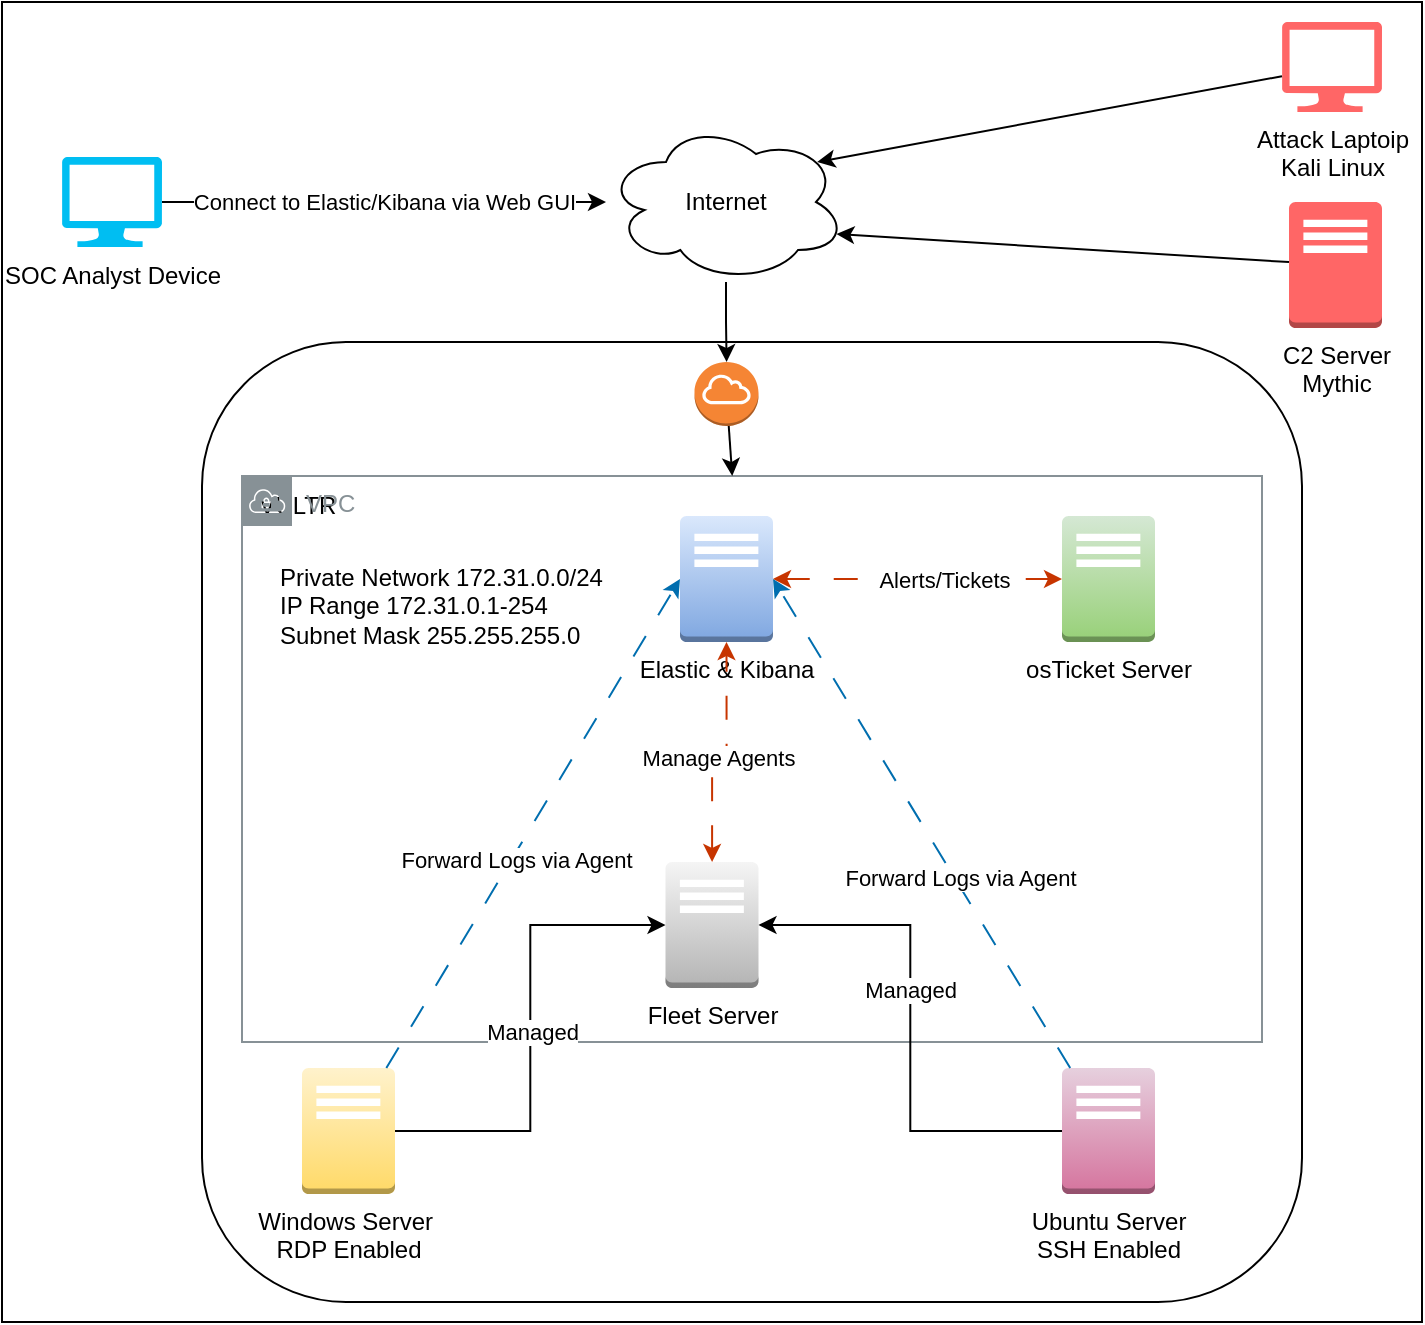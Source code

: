<mxfile version="24.8.4">
  <diagram name="Page-1" id="sGOjktrTsm44i3EqxhX0">
    <mxGraphModel dx="2033" dy="1123" grid="1" gridSize="10" guides="1" tooltips="1" connect="1" arrows="1" fold="1" page="1" pageScale="1" pageWidth="850" pageHeight="1100" math="0" shadow="0">
      <root>
        <mxCell id="0" />
        <mxCell id="1" parent="0" />
        <mxCell id="hrOeuDzzDcNneY_T--qx-36" value="" style="rounded=0;whiteSpace=wrap;html=1;" parent="1" vertex="1">
          <mxGeometry x="40" y="10" width="710" height="660" as="geometry" />
        </mxCell>
        <mxCell id="hrOeuDzzDcNneY_T--qx-7" value="&lt;p style=&quot;line-height: 120%;&quot;&gt;&lt;span style=&quot;white-space: pre;&quot;&gt;&#x9;&lt;/span&gt;VULTR&lt;/p&gt;&lt;p style=&quot;line-height: 120%;&quot;&gt;&lt;br&gt;&lt;/p&gt;&lt;p style=&quot;line-height: 120%;&quot;&gt;&lt;br&gt;&lt;/p&gt;&lt;p style=&quot;line-height: 120%;&quot;&gt;&lt;br&gt;&lt;/p&gt;&lt;p style=&quot;line-height: 120%;&quot;&gt;&lt;br&gt;&lt;/p&gt;&lt;p style=&quot;line-height: 120%;&quot;&gt;&lt;br&gt;&lt;/p&gt;&lt;p style=&quot;line-height: 120%;&quot;&gt;&lt;br&gt;&lt;/p&gt;&lt;p style=&quot;line-height: 120%;&quot;&gt;&lt;br&gt;&lt;/p&gt;&lt;p style=&quot;line-height: 120%;&quot;&gt;&lt;br&gt;&lt;/p&gt;&lt;p style=&quot;line-height: 120%;&quot;&gt;&lt;br&gt;&lt;/p&gt;&lt;p style=&quot;line-height: 120%;&quot;&gt;&lt;br&gt;&lt;/p&gt;&lt;p style=&quot;line-height: 120%;&quot;&gt;&lt;br&gt;&lt;/p&gt;&lt;p style=&quot;line-height: 120%;&quot;&gt;&lt;br&gt;&lt;/p&gt;" style="rounded=1;whiteSpace=wrap;html=1;align=left;" parent="1" vertex="1">
          <mxGeometry x="140" y="180" width="550" height="480" as="geometry" />
        </mxCell>
        <mxCell id="hrOeuDzzDcNneY_T--qx-9" value="VPC" style="sketch=0;outlineConnect=0;gradientColor=none;html=1;whiteSpace=wrap;fontSize=12;fontStyle=0;shape=mxgraph.aws4.group;grIcon=mxgraph.aws4.group_vpc;strokeColor=#879196;fillColor=none;verticalAlign=top;align=left;spacingLeft=30;fontColor=#879196;dashed=0;" parent="1" vertex="1">
          <mxGeometry x="160" y="247" width="510" height="283" as="geometry" />
        </mxCell>
        <mxCell id="hrOeuDzzDcNneY_T--qx-17" style="edgeStyle=orthogonalEdgeStyle;rounded=0;orthogonalLoop=1;jettySize=auto;html=1;startArrow=classic;startFill=1;fillColor=#fa6800;strokeColor=#C73500;dashed=1;dashPattern=12 12;" parent="1" source="hrOeuDzzDcNneY_T--qx-1" target="hrOeuDzzDcNneY_T--qx-3" edge="1">
          <mxGeometry relative="1" as="geometry" />
        </mxCell>
        <mxCell id="hrOeuDzzDcNneY_T--qx-18" value="Alerts/Tickets" style="edgeLabel;html=1;align=center;verticalAlign=middle;resizable=0;points=[];" parent="hrOeuDzzDcNneY_T--qx-17" vertex="1" connectable="0">
          <mxGeometry x="0.183" y="1" relative="1" as="geometry">
            <mxPoint y="1" as="offset" />
          </mxGeometry>
        </mxCell>
        <mxCell id="hrOeuDzzDcNneY_T--qx-1" value="Elastic &amp;amp; Kibana" style="outlineConnect=0;dashed=0;verticalLabelPosition=bottom;verticalAlign=top;align=center;html=1;shape=mxgraph.aws3.traditional_server;fillColor=#dae8fc;strokeColor=#6c8ebf;gradientColor=#7ea6e0;" parent="1" vertex="1">
          <mxGeometry x="379" y="267" width="46.5" height="63" as="geometry" />
        </mxCell>
        <mxCell id="hrOeuDzzDcNneY_T--qx-2" value="C2 Server&lt;div&gt;Mythic&lt;/div&gt;" style="outlineConnect=0;dashed=0;verticalLabelPosition=bottom;verticalAlign=top;align=center;html=1;shape=mxgraph.aws3.traditional_server;fillColor=#FF6666;strokeColor=#C73500;fontColor=#000000;" parent="1" vertex="1">
          <mxGeometry x="683.5" y="110" width="46.5" height="63" as="geometry" />
        </mxCell>
        <mxCell id="hrOeuDzzDcNneY_T--qx-3" value="osTicket Server" style="outlineConnect=0;dashed=0;verticalLabelPosition=bottom;verticalAlign=top;align=center;html=1;shape=mxgraph.aws3.traditional_server;fillColor=#d5e8d4;strokeColor=#82b366;gradientColor=#97d077;" parent="1" vertex="1">
          <mxGeometry x="570" y="267" width="46.5" height="63" as="geometry" />
        </mxCell>
        <mxCell id="hrOeuDzzDcNneY_T--qx-4" value="Fleet Server" style="outlineConnect=0;dashed=0;verticalLabelPosition=bottom;verticalAlign=top;align=center;html=1;shape=mxgraph.aws3.traditional_server;fillColor=#f5f5f5;gradientColor=#b3b3b3;strokeColor=#666666;" parent="1" vertex="1">
          <mxGeometry x="371.75" y="440" width="46.5" height="63" as="geometry" />
        </mxCell>
        <mxCell id="hrOeuDzzDcNneY_T--qx-11" style="edgeStyle=orthogonalEdgeStyle;rounded=0;orthogonalLoop=1;jettySize=auto;html=1;entryX=1;entryY=0.5;entryDx=0;entryDy=0;entryPerimeter=0;" parent="1" source="hrOeuDzzDcNneY_T--qx-5" target="hrOeuDzzDcNneY_T--qx-4" edge="1">
          <mxGeometry relative="1" as="geometry" />
        </mxCell>
        <mxCell id="hrOeuDzzDcNneY_T--qx-13" value="Managed" style="edgeLabel;html=1;align=center;verticalAlign=middle;resizable=0;points=[];" parent="hrOeuDzzDcNneY_T--qx-11" vertex="1" connectable="0">
          <mxGeometry x="0.149" relative="1" as="geometry">
            <mxPoint as="offset" />
          </mxGeometry>
        </mxCell>
        <mxCell id="hrOeuDzzDcNneY_T--qx-5" value="Ubuntu Server&lt;div&gt;SSH Enabled&lt;/div&gt;" style="outlineConnect=0;dashed=0;verticalLabelPosition=bottom;verticalAlign=top;align=center;html=1;shape=mxgraph.aws3.traditional_server;fillColor=#e6d0de;gradientColor=#d5739d;strokeColor=#996185;" parent="1" vertex="1">
          <mxGeometry x="570" y="543" width="46.5" height="63" as="geometry" />
        </mxCell>
        <mxCell id="hrOeuDzzDcNneY_T--qx-10" style="edgeStyle=orthogonalEdgeStyle;rounded=0;orthogonalLoop=1;jettySize=auto;html=1;entryX=0;entryY=0.5;entryDx=0;entryDy=0;entryPerimeter=0;" parent="1" source="hrOeuDzzDcNneY_T--qx-6" target="hrOeuDzzDcNneY_T--qx-4" edge="1">
          <mxGeometry relative="1" as="geometry" />
        </mxCell>
        <mxCell id="hrOeuDzzDcNneY_T--qx-12" value="Managed" style="edgeLabel;html=1;align=center;verticalAlign=middle;resizable=0;points=[];" parent="hrOeuDzzDcNneY_T--qx-10" vertex="1" connectable="0">
          <mxGeometry x="-0.011" y="-1" relative="1" as="geometry">
            <mxPoint y="1" as="offset" />
          </mxGeometry>
        </mxCell>
        <mxCell id="hrOeuDzzDcNneY_T--qx-6" value="Windows Server&amp;nbsp;&lt;div&gt;RDP Enabled&lt;/div&gt;" style="outlineConnect=0;dashed=0;verticalLabelPosition=bottom;verticalAlign=top;align=center;html=1;shape=mxgraph.aws3.traditional_server;fillColor=#fff2cc;gradientColor=#ffd966;strokeColor=#d6b656;" parent="1" vertex="1">
          <mxGeometry x="190" y="543" width="46.5" height="63" as="geometry" />
        </mxCell>
        <mxCell id="hrOeuDzzDcNneY_T--qx-16" style="edgeStyle=orthogonalEdgeStyle;rounded=0;orthogonalLoop=1;jettySize=auto;html=1;entryX=0.5;entryY=1;entryDx=0;entryDy=0;entryPerimeter=0;startArrow=classic;startFill=1;fillColor=#fa6800;strokeColor=#C73500;dashed=1;dashPattern=12 12;" parent="1" source="hrOeuDzzDcNneY_T--qx-4" target="hrOeuDzzDcNneY_T--qx-1" edge="1">
          <mxGeometry relative="1" as="geometry" />
        </mxCell>
        <mxCell id="hrOeuDzzDcNneY_T--qx-19" value="Manage Agents" style="edgeLabel;html=1;align=center;verticalAlign=middle;resizable=0;points=[];" parent="hrOeuDzzDcNneY_T--qx-16" vertex="1" connectable="0">
          <mxGeometry x="-0.008" y="-3" relative="1" as="geometry">
            <mxPoint as="offset" />
          </mxGeometry>
        </mxCell>
        <mxCell id="hrOeuDzzDcNneY_T--qx-20" style="rounded=0;orthogonalLoop=1;jettySize=auto;html=1;entryX=0;entryY=0.5;entryDx=0;entryDy=0;entryPerimeter=0;fillColor=#1ba1e2;strokeColor=#006EAF;dashed=1;dashPattern=12 12;" parent="1" source="hrOeuDzzDcNneY_T--qx-6" target="hrOeuDzzDcNneY_T--qx-1" edge="1">
          <mxGeometry relative="1" as="geometry" />
        </mxCell>
        <mxCell id="hrOeuDzzDcNneY_T--qx-22" value="Forward Logs via Agent" style="edgeLabel;html=1;align=center;verticalAlign=middle;resizable=0;points=[];" parent="hrOeuDzzDcNneY_T--qx-20" vertex="1" connectable="0">
          <mxGeometry x="-0.142" y="-2" relative="1" as="geometry">
            <mxPoint as="offset" />
          </mxGeometry>
        </mxCell>
        <mxCell id="hrOeuDzzDcNneY_T--qx-21" style="rounded=0;orthogonalLoop=1;jettySize=auto;html=1;entryX=1;entryY=0.5;entryDx=0;entryDy=0;entryPerimeter=0;fillColor=#1ba1e2;strokeColor=#006EAF;dashed=1;dashPattern=12 12;" parent="1" source="hrOeuDzzDcNneY_T--qx-5" target="hrOeuDzzDcNneY_T--qx-1" edge="1">
          <mxGeometry relative="1" as="geometry" />
        </mxCell>
        <mxCell id="hrOeuDzzDcNneY_T--qx-23" value="Forward Logs via Agent" style="edgeLabel;html=1;align=center;verticalAlign=middle;resizable=0;points=[];" parent="hrOeuDzzDcNneY_T--qx-21" vertex="1" connectable="0">
          <mxGeometry x="-0.232" y="-2" relative="1" as="geometry">
            <mxPoint as="offset" />
          </mxGeometry>
        </mxCell>
        <mxCell id="hrOeuDzzDcNneY_T--qx-24" value="Private Network 172.31.0.0/24&lt;div&gt;IP Range 172.31.0.1-254&lt;/div&gt;&lt;div&gt;Subnet Mask 255.255.255.0&lt;/div&gt;" style="text;html=1;align=left;verticalAlign=middle;whiteSpace=wrap;rounded=0;" parent="1" vertex="1">
          <mxGeometry x="177" y="297" width="173" height="30" as="geometry" />
        </mxCell>
        <mxCell id="hrOeuDzzDcNneY_T--qx-26" style="rounded=0;orthogonalLoop=1;jettySize=auto;html=1;" parent="1" source="hrOeuDzzDcNneY_T--qx-25" target="hrOeuDzzDcNneY_T--qx-9" edge="1">
          <mxGeometry relative="1" as="geometry" />
        </mxCell>
        <mxCell id="hrOeuDzzDcNneY_T--qx-25" value="" style="outlineConnect=0;dashed=0;verticalLabelPosition=bottom;verticalAlign=top;align=center;html=1;shape=mxgraph.aws3.internet_gateway;fillColor=#F58534;gradientColor=none;" parent="1" vertex="1">
          <mxGeometry x="386.25" y="190" width="32" height="32" as="geometry" />
        </mxCell>
        <mxCell id="hrOeuDzzDcNneY_T--qx-28" style="edgeStyle=orthogonalEdgeStyle;rounded=0;orthogonalLoop=1;jettySize=auto;html=1;" parent="1" source="hrOeuDzzDcNneY_T--qx-27" target="hrOeuDzzDcNneY_T--qx-25" edge="1">
          <mxGeometry relative="1" as="geometry" />
        </mxCell>
        <mxCell id="hrOeuDzzDcNneY_T--qx-27" value="Internet" style="ellipse;shape=cloud;whiteSpace=wrap;html=1;" parent="1" vertex="1">
          <mxGeometry x="342" y="70" width="120" height="80" as="geometry" />
        </mxCell>
        <mxCell id="hrOeuDzzDcNneY_T--qx-31" value="Connect to Elastic/Kibana via Web GUI" style="rounded=0;orthogonalLoop=1;jettySize=auto;html=1;" parent="1" source="hrOeuDzzDcNneY_T--qx-29" target="hrOeuDzzDcNneY_T--qx-27" edge="1">
          <mxGeometry relative="1" as="geometry" />
        </mxCell>
        <mxCell id="hrOeuDzzDcNneY_T--qx-29" value="SOC Analyst Device" style="verticalLabelPosition=bottom;html=1;verticalAlign=top;align=center;strokeColor=none;fillColor=#00BEF2;shape=mxgraph.azure.computer;pointerEvents=1;" parent="1" vertex="1">
          <mxGeometry x="70" y="87.5" width="50" height="45" as="geometry" />
        </mxCell>
        <mxCell id="hrOeuDzzDcNneY_T--qx-30" value="Attack Laptoip&lt;div&gt;Kali Linux&lt;/div&gt;" style="verticalLabelPosition=bottom;html=1;verticalAlign=top;align=center;strokeColor=none;fillColor=#FF6666;shape=mxgraph.azure.computer;pointerEvents=1;" parent="1" vertex="1">
          <mxGeometry x="680" y="20" width="50" height="45" as="geometry" />
        </mxCell>
        <mxCell id="hrOeuDzzDcNneY_T--qx-34" style="rounded=0;orthogonalLoop=1;jettySize=auto;html=1;entryX=0.96;entryY=0.7;entryDx=0;entryDy=0;entryPerimeter=0;" parent="1" source="hrOeuDzzDcNneY_T--qx-2" target="hrOeuDzzDcNneY_T--qx-27" edge="1">
          <mxGeometry relative="1" as="geometry" />
        </mxCell>
        <mxCell id="hrOeuDzzDcNneY_T--qx-35" style="rounded=0;orthogonalLoop=1;jettySize=auto;html=1;entryX=0.88;entryY=0.25;entryDx=0;entryDy=0;entryPerimeter=0;" parent="1" source="hrOeuDzzDcNneY_T--qx-30" target="hrOeuDzzDcNneY_T--qx-27" edge="1">
          <mxGeometry relative="1" as="geometry" />
        </mxCell>
      </root>
    </mxGraphModel>
  </diagram>
</mxfile>
